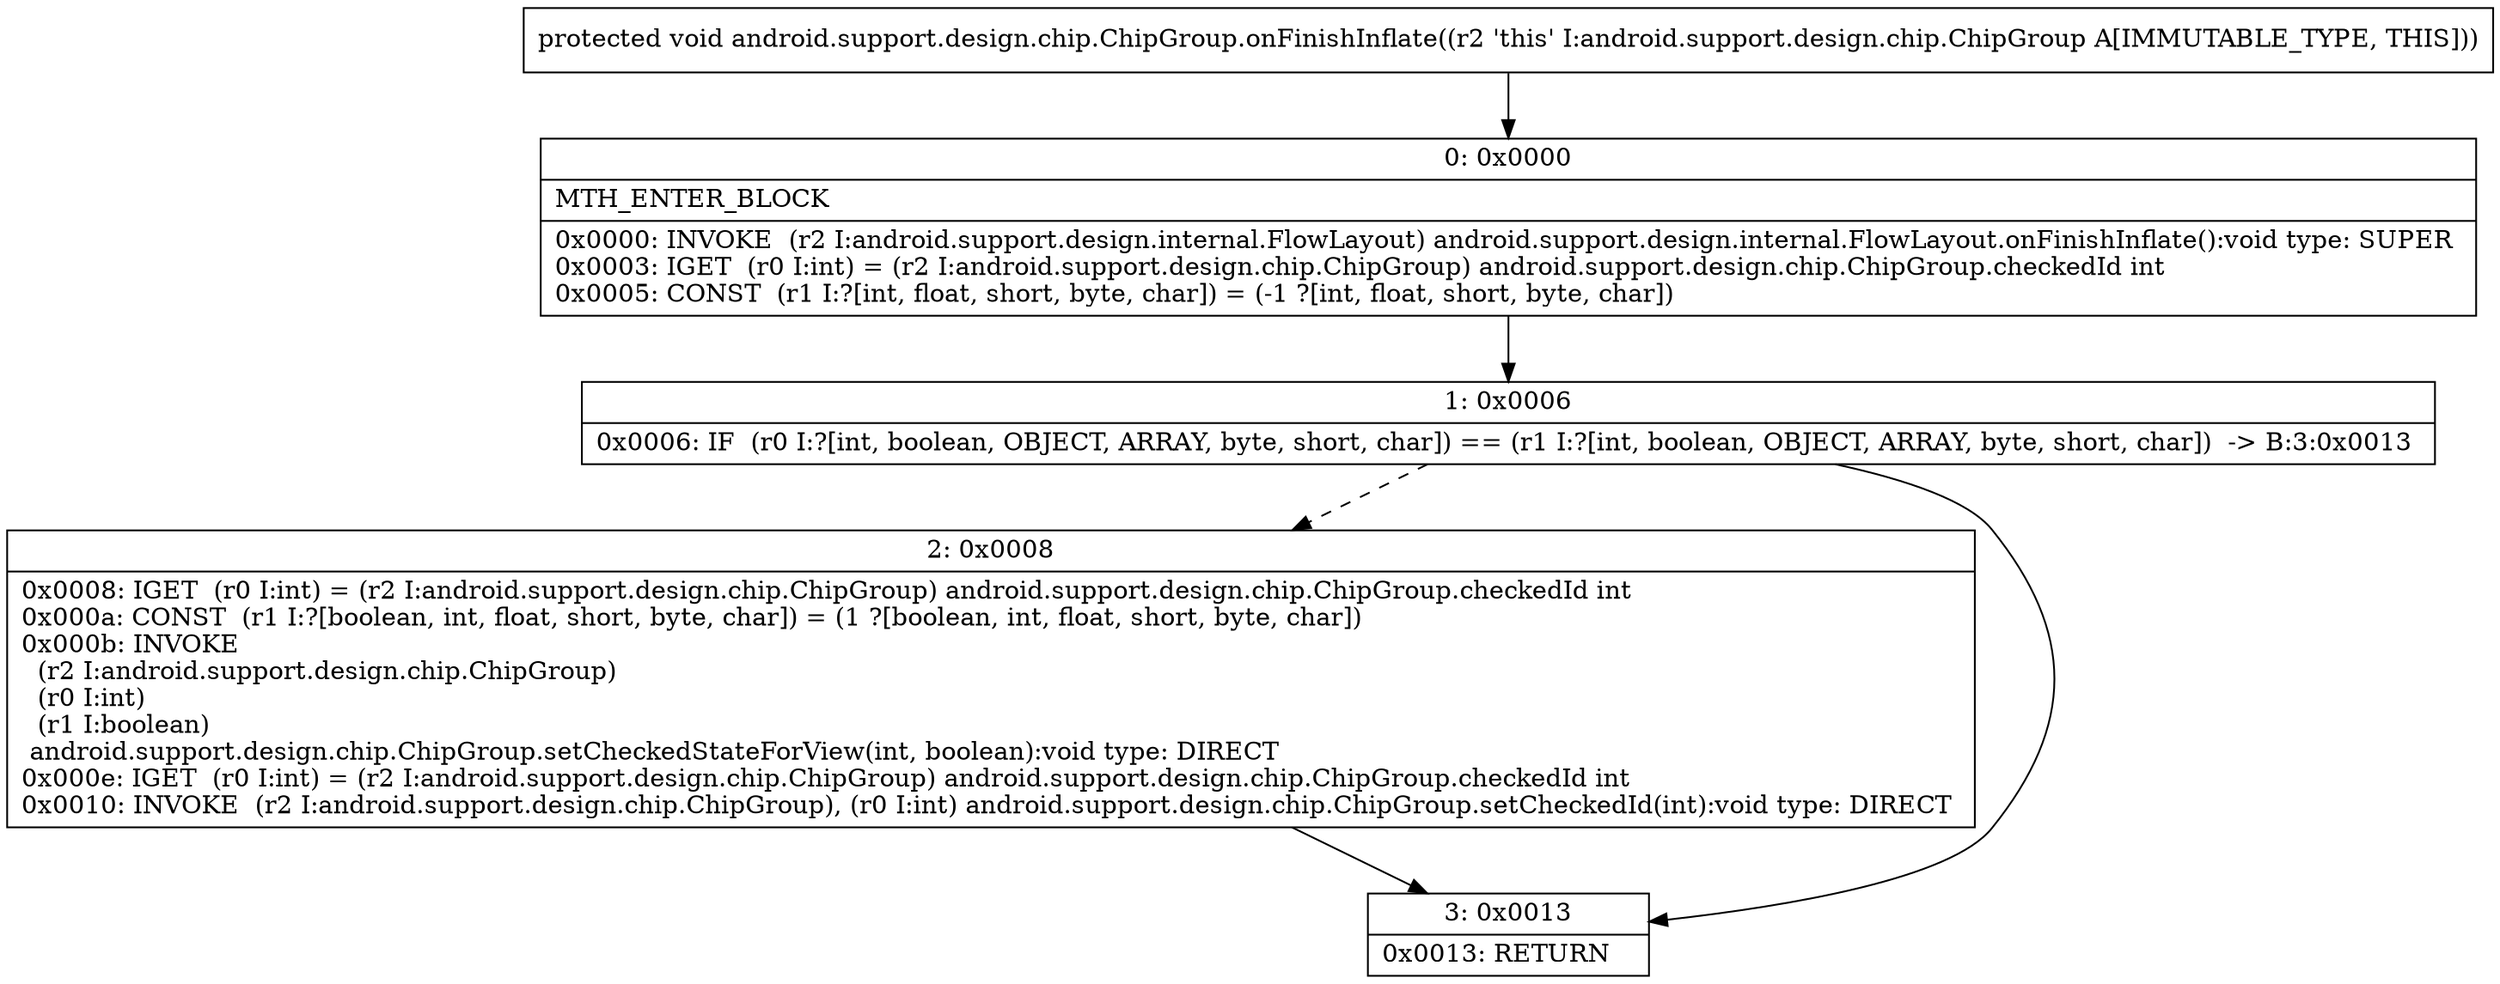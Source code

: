 digraph "CFG forandroid.support.design.chip.ChipGroup.onFinishInflate()V" {
Node_0 [shape=record,label="{0\:\ 0x0000|MTH_ENTER_BLOCK\l|0x0000: INVOKE  (r2 I:android.support.design.internal.FlowLayout) android.support.design.internal.FlowLayout.onFinishInflate():void type: SUPER \l0x0003: IGET  (r0 I:int) = (r2 I:android.support.design.chip.ChipGroup) android.support.design.chip.ChipGroup.checkedId int \l0x0005: CONST  (r1 I:?[int, float, short, byte, char]) = (\-1 ?[int, float, short, byte, char]) \l}"];
Node_1 [shape=record,label="{1\:\ 0x0006|0x0006: IF  (r0 I:?[int, boolean, OBJECT, ARRAY, byte, short, char]) == (r1 I:?[int, boolean, OBJECT, ARRAY, byte, short, char])  \-\> B:3:0x0013 \l}"];
Node_2 [shape=record,label="{2\:\ 0x0008|0x0008: IGET  (r0 I:int) = (r2 I:android.support.design.chip.ChipGroup) android.support.design.chip.ChipGroup.checkedId int \l0x000a: CONST  (r1 I:?[boolean, int, float, short, byte, char]) = (1 ?[boolean, int, float, short, byte, char]) \l0x000b: INVOKE  \l  (r2 I:android.support.design.chip.ChipGroup)\l  (r0 I:int)\l  (r1 I:boolean)\l android.support.design.chip.ChipGroup.setCheckedStateForView(int, boolean):void type: DIRECT \l0x000e: IGET  (r0 I:int) = (r2 I:android.support.design.chip.ChipGroup) android.support.design.chip.ChipGroup.checkedId int \l0x0010: INVOKE  (r2 I:android.support.design.chip.ChipGroup), (r0 I:int) android.support.design.chip.ChipGroup.setCheckedId(int):void type: DIRECT \l}"];
Node_3 [shape=record,label="{3\:\ 0x0013|0x0013: RETURN   \l}"];
MethodNode[shape=record,label="{protected void android.support.design.chip.ChipGroup.onFinishInflate((r2 'this' I:android.support.design.chip.ChipGroup A[IMMUTABLE_TYPE, THIS])) }"];
MethodNode -> Node_0;
Node_0 -> Node_1;
Node_1 -> Node_2[style=dashed];
Node_1 -> Node_3;
Node_2 -> Node_3;
}

